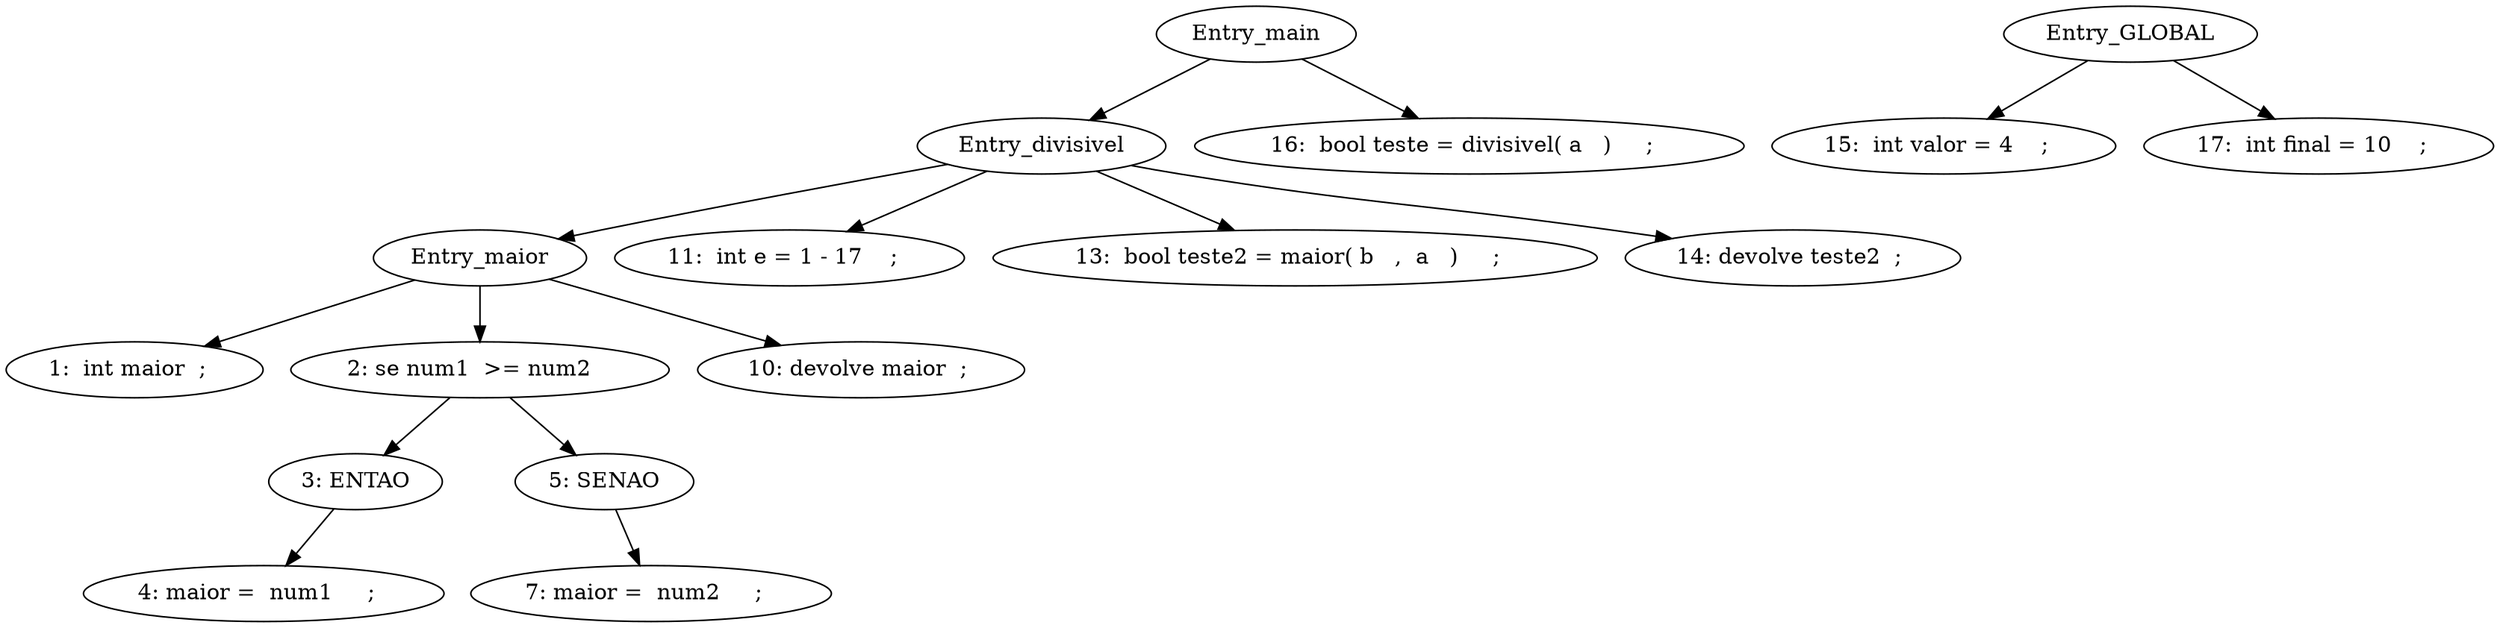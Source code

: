 digraph G {
"Entry_maior" -> "1:  int maior  ;  "
"Entry_maior" -> "2: se num1  >= num2   "
"2: se num1  >= num2   " -> "3: ENTAO"
"3: ENTAO" -> "4: maior =  num1     ;  "
"2: se num1  >= num2   " -> "5: SENAO"
"5: SENAO" -> "7: maior =  num2     ;  "
"Entry_maior" -> "10: devolve maior  ; "
"Entry_divisivel" -> "11:  int e = 1 - 17    ;  "
"Entry_divisivel" -> "Entry_maior"
"Entry_divisivel" -> "13:  bool teste2 = maior( b   ,  a   )     ;  "
"Entry_divisivel" -> "14: devolve teste2  ; "
Entry_GLOBAL -> "15:  int valor = 4    ;  "
"Entry_main" -> "Entry_divisivel"
"Entry_main" -> "16:  bool teste = divisivel( a   )     ;  "
Entry_GLOBAL -> "17:  int final = 10    ;  "
}
